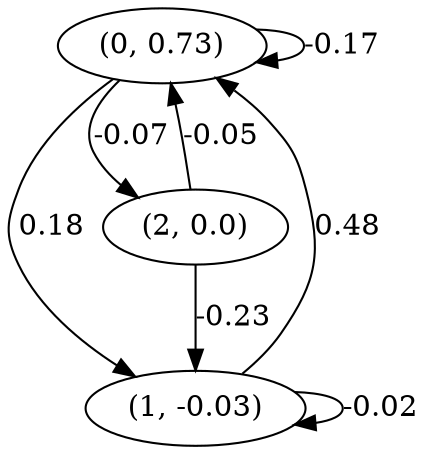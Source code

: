 digraph {
    0 [ label = "(0, 0.73)" ]
    1 [ label = "(1, -0.03)" ]
    2 [ label = "(2, 0.0)" ]
    0 -> 0 [ label = "-0.17" ]
    1 -> 1 [ label = "-0.02" ]
    1 -> 0 [ label = "0.48" ]
    2 -> 0 [ label = "-0.05" ]
    0 -> 1 [ label = "0.18" ]
    2 -> 1 [ label = "-0.23" ]
    0 -> 2 [ label = "-0.07" ]
}

